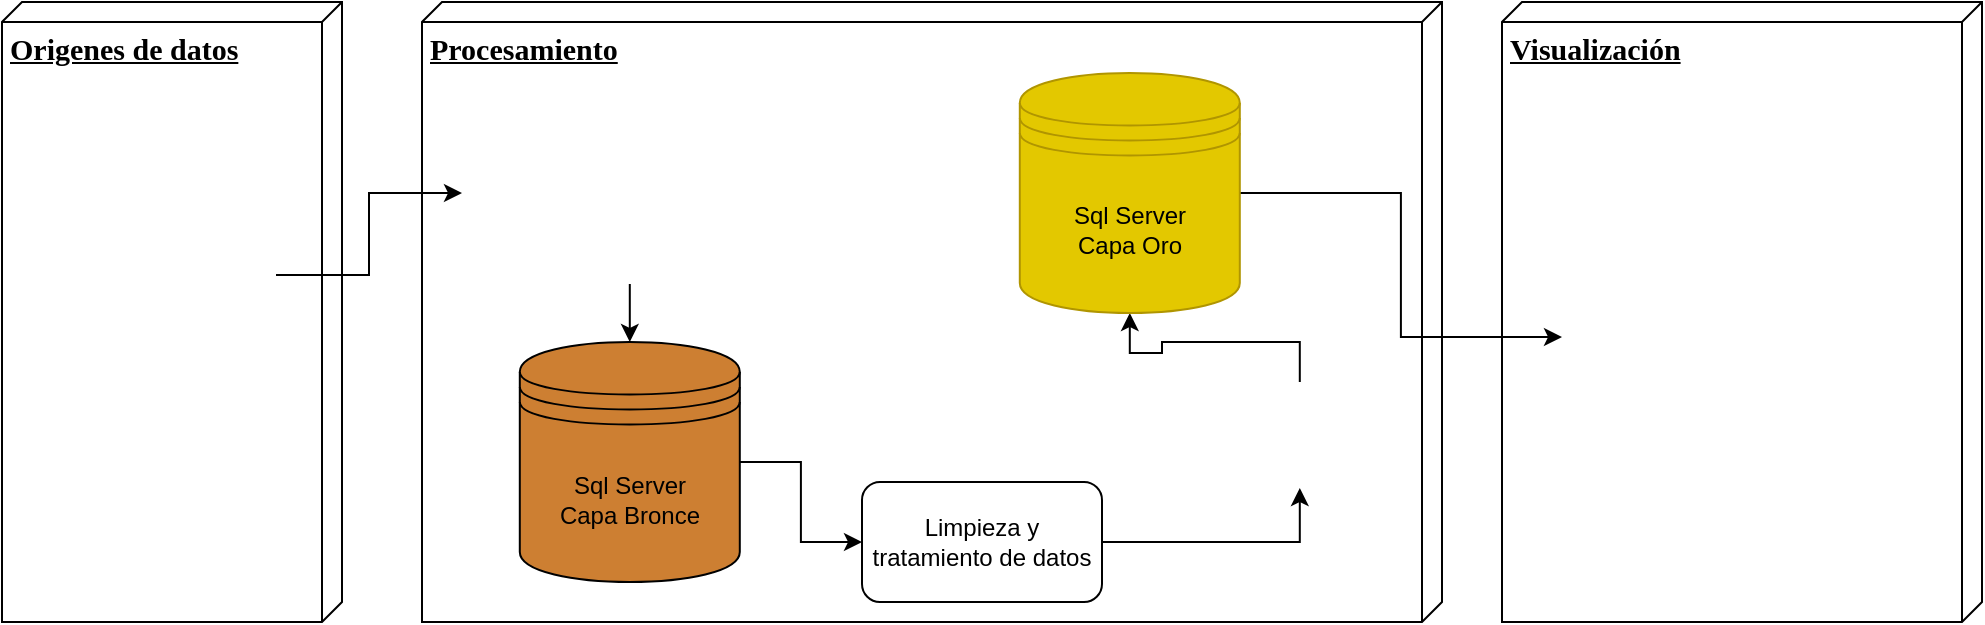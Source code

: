 <mxfile version="21.0.8" type="github">
  <diagram name="Page-1" id="5f0bae14-7c28-e335-631c-24af17079c00">
    <mxGraphModel dx="2037" dy="736" grid="1" gridSize="10" guides="1" tooltips="1" connect="1" arrows="1" fold="1" page="1" pageScale="1" pageWidth="1100" pageHeight="850" background="none" math="0" shadow="0">
      <root>
        <mxCell id="0" />
        <mxCell id="1" parent="0" />
        <mxCell id="39150e848f15840c-1" value="&lt;b&gt;&lt;font style=&quot;font-size: 15px;&quot;&gt;Origenes de datos&lt;/font&gt;&lt;/b&gt;" style="verticalAlign=top;align=left;spacingTop=8;spacingLeft=2;spacingRight=12;shape=cube;size=10;direction=south;fontStyle=4;html=1;rounded=0;shadow=0;comic=0;labelBackgroundColor=none;strokeWidth=1;fontFamily=Verdana;fontSize=12" parent="1" vertex="1">
          <mxGeometry x="70" y="70" width="170" height="310" as="geometry" />
        </mxCell>
        <mxCell id="39150e848f15840c-2" value="&lt;b&gt;&lt;font style=&quot;font-size: 15px;&quot;&gt;Procesamiento&lt;/font&gt;&lt;/b&gt;" style="verticalAlign=top;align=left;spacingTop=8;spacingLeft=2;spacingRight=12;shape=cube;size=10;direction=south;fontStyle=4;html=1;rounded=0;shadow=0;comic=0;labelBackgroundColor=none;strokeWidth=1;fontFamily=Verdana;fontSize=12" parent="1" vertex="1">
          <mxGeometry x="280" y="70" width="510" height="310" as="geometry" />
        </mxCell>
        <mxCell id="hn7oYRoW0lqMR0Dnd4xg-16" style="edgeStyle=orthogonalEdgeStyle;rounded=0;orthogonalLoop=1;jettySize=auto;html=1;exitX=1;exitY=0.5;exitDx=0;exitDy=0;" edge="1" parent="1" source="hn7oYRoW0lqMR0Dnd4xg-1" target="hn7oYRoW0lqMR0Dnd4xg-15">
          <mxGeometry relative="1" as="geometry" />
        </mxCell>
        <mxCell id="hn7oYRoW0lqMR0Dnd4xg-1" value="Sql Server&lt;br&gt;Capa Bronce" style="shape=datastore;whiteSpace=wrap;html=1;fillColor=#CD7F32;" vertex="1" parent="1">
          <mxGeometry x="328.9" y="240" width="110" height="120" as="geometry" />
        </mxCell>
        <mxCell id="hn7oYRoW0lqMR0Dnd4xg-9" value="" style="edgeStyle=orthogonalEdgeStyle;rounded=0;orthogonalLoop=1;jettySize=auto;html=1;" edge="1" parent="1" source="hn7oYRoW0lqMR0Dnd4xg-3" target="hn7oYRoW0lqMR0Dnd4xg-1">
          <mxGeometry relative="1" as="geometry" />
        </mxCell>
        <mxCell id="hn7oYRoW0lqMR0Dnd4xg-3" value="" style="shape=image;verticalLabelPosition=bottom;labelBackgroundColor=default;verticalAlign=top;aspect=fixed;imageAspect=0;image=https://adatis.co.uk/wp-content/uploads/ssis.jpg;" vertex="1" parent="1">
          <mxGeometry x="300" y="120" width="167.8" height="91" as="geometry" />
        </mxCell>
        <mxCell id="hn7oYRoW0lqMR0Dnd4xg-4" value="&lt;b&gt;&lt;font style=&quot;font-size: 15px;&quot;&gt;Visualización&lt;/font&gt;&lt;/b&gt;" style="verticalAlign=top;align=left;spacingTop=8;spacingLeft=2;spacingRight=12;shape=cube;size=10;direction=south;fontStyle=4;html=1;rounded=0;shadow=0;comic=0;labelBackgroundColor=none;strokeWidth=1;fontFamily=Verdana;fontSize=12" vertex="1" parent="1">
          <mxGeometry x="820" y="70" width="240" height="310" as="geometry" />
        </mxCell>
        <mxCell id="hn7oYRoW0lqMR0Dnd4xg-5" value="" style="shape=image;verticalLabelPosition=bottom;labelBackgroundColor=default;verticalAlign=top;aspect=fixed;imageAspect=0;image=https://www.itbacking.com/wp-content/uploads/2019/12/Power-BI-e1593592370671.jpg;" vertex="1" parent="1">
          <mxGeometry x="850" y="165" width="194.83" height="145" as="geometry" />
        </mxCell>
        <mxCell id="hn7oYRoW0lqMR0Dnd4xg-8" style="edgeStyle=orthogonalEdgeStyle;rounded=0;orthogonalLoop=1;jettySize=auto;html=1;exitX=1;exitY=0.5;exitDx=0;exitDy=0;" edge="1" parent="1" source="hn7oYRoW0lqMR0Dnd4xg-6" target="hn7oYRoW0lqMR0Dnd4xg-3">
          <mxGeometry relative="1" as="geometry" />
        </mxCell>
        <mxCell id="hn7oYRoW0lqMR0Dnd4xg-6" value="" style="shape=image;verticalLabelPosition=bottom;labelBackgroundColor=default;verticalAlign=top;aspect=fixed;imageAspect=0;image=https://mmcb.b-cdn.net/media/attachments/c/6/1/c/2f090e455375d25088f919933d4b72c61b0bb858a51014f4bc347765060d/images.png;" vertex="1" parent="1">
          <mxGeometry x="100" y="153" width="107" height="107" as="geometry" />
        </mxCell>
        <mxCell id="hn7oYRoW0lqMR0Dnd4xg-13" style="edgeStyle=orthogonalEdgeStyle;rounded=0;orthogonalLoop=1;jettySize=auto;html=1;exitX=0.5;exitY=0;exitDx=0;exitDy=0;entryX=0.5;entryY=1;entryDx=0;entryDy=0;" edge="1" parent="1" source="hn7oYRoW0lqMR0Dnd4xg-10" target="hn7oYRoW0lqMR0Dnd4xg-12">
          <mxGeometry relative="1" as="geometry" />
        </mxCell>
        <mxCell id="hn7oYRoW0lqMR0Dnd4xg-10" value="" style="shape=image;verticalLabelPosition=bottom;labelBackgroundColor=default;verticalAlign=top;aspect=fixed;imageAspect=0;image=https://adatis.co.uk/wp-content/uploads/ssis.jpg;" vertex="1" parent="1">
          <mxGeometry x="670" y="260" width="97.8" height="53.04" as="geometry" />
        </mxCell>
        <mxCell id="hn7oYRoW0lqMR0Dnd4xg-14" style="edgeStyle=orthogonalEdgeStyle;rounded=0;orthogonalLoop=1;jettySize=auto;html=1;" edge="1" parent="1" source="hn7oYRoW0lqMR0Dnd4xg-12" target="hn7oYRoW0lqMR0Dnd4xg-5">
          <mxGeometry relative="1" as="geometry" />
        </mxCell>
        <mxCell id="hn7oYRoW0lqMR0Dnd4xg-12" value="Sql Server&lt;br&gt;Capa Oro" style="shape=datastore;whiteSpace=wrap;html=1;fillColor=#e3c800;strokeColor=#B09500;fontColor=#000000;" vertex="1" parent="1">
          <mxGeometry x="578.9" y="105.5" width="110" height="120" as="geometry" />
        </mxCell>
        <mxCell id="hn7oYRoW0lqMR0Dnd4xg-17" style="edgeStyle=orthogonalEdgeStyle;rounded=0;orthogonalLoop=1;jettySize=auto;html=1;exitX=1;exitY=0.5;exitDx=0;exitDy=0;entryX=0.5;entryY=1;entryDx=0;entryDy=0;" edge="1" parent="1" source="hn7oYRoW0lqMR0Dnd4xg-15" target="hn7oYRoW0lqMR0Dnd4xg-10">
          <mxGeometry relative="1" as="geometry" />
        </mxCell>
        <mxCell id="hn7oYRoW0lqMR0Dnd4xg-15" value="Limpieza y tratamiento de datos" style="rounded=1;whiteSpace=wrap;html=1;" vertex="1" parent="1">
          <mxGeometry x="500" y="310" width="120" height="60" as="geometry" />
        </mxCell>
      </root>
    </mxGraphModel>
  </diagram>
</mxfile>
